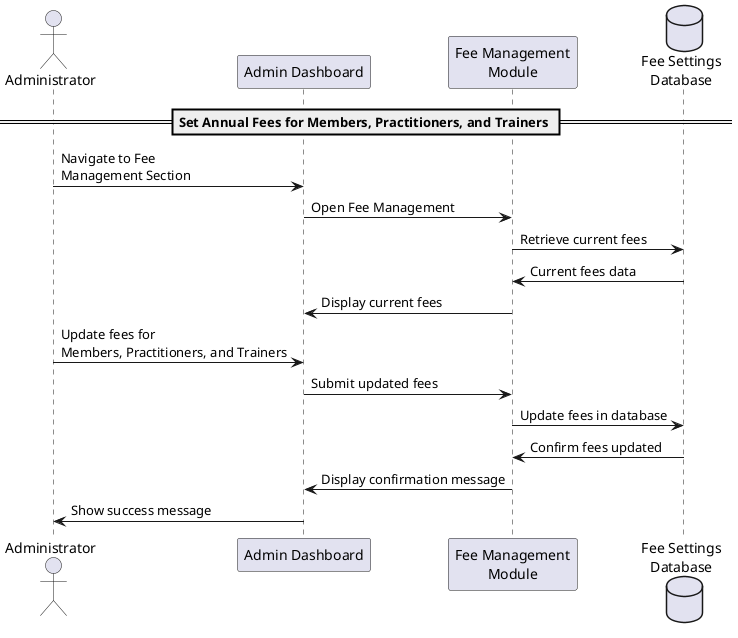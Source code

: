 @startuml

actor Administrator as admin
participant "Admin Dashboard" as dashboard
participant "Fee Management\nModule" as feeManagement
database "Fee Settings\nDatabase" as feeDB

== Set Annual Fees for Members, Practitioners, and Trainers ==

admin -> dashboard : Navigate to Fee\nManagement Section
dashboard -> feeManagement : Open Fee Management
feeManagement -> feeDB : Retrieve current fees
feeDB -> feeManagement : Current fees data
feeManagement -> dashboard : Display current fees
admin -> dashboard : Update fees for\nMembers, Practitioners, and Trainers
dashboard -> feeManagement : Submit updated fees
feeManagement -> feeDB : Update fees in database
feeDB -> feeManagement : Confirm fees updated
feeManagement -> dashboard : Display confirmation message
dashboard -> admin : Show success message

@enduml